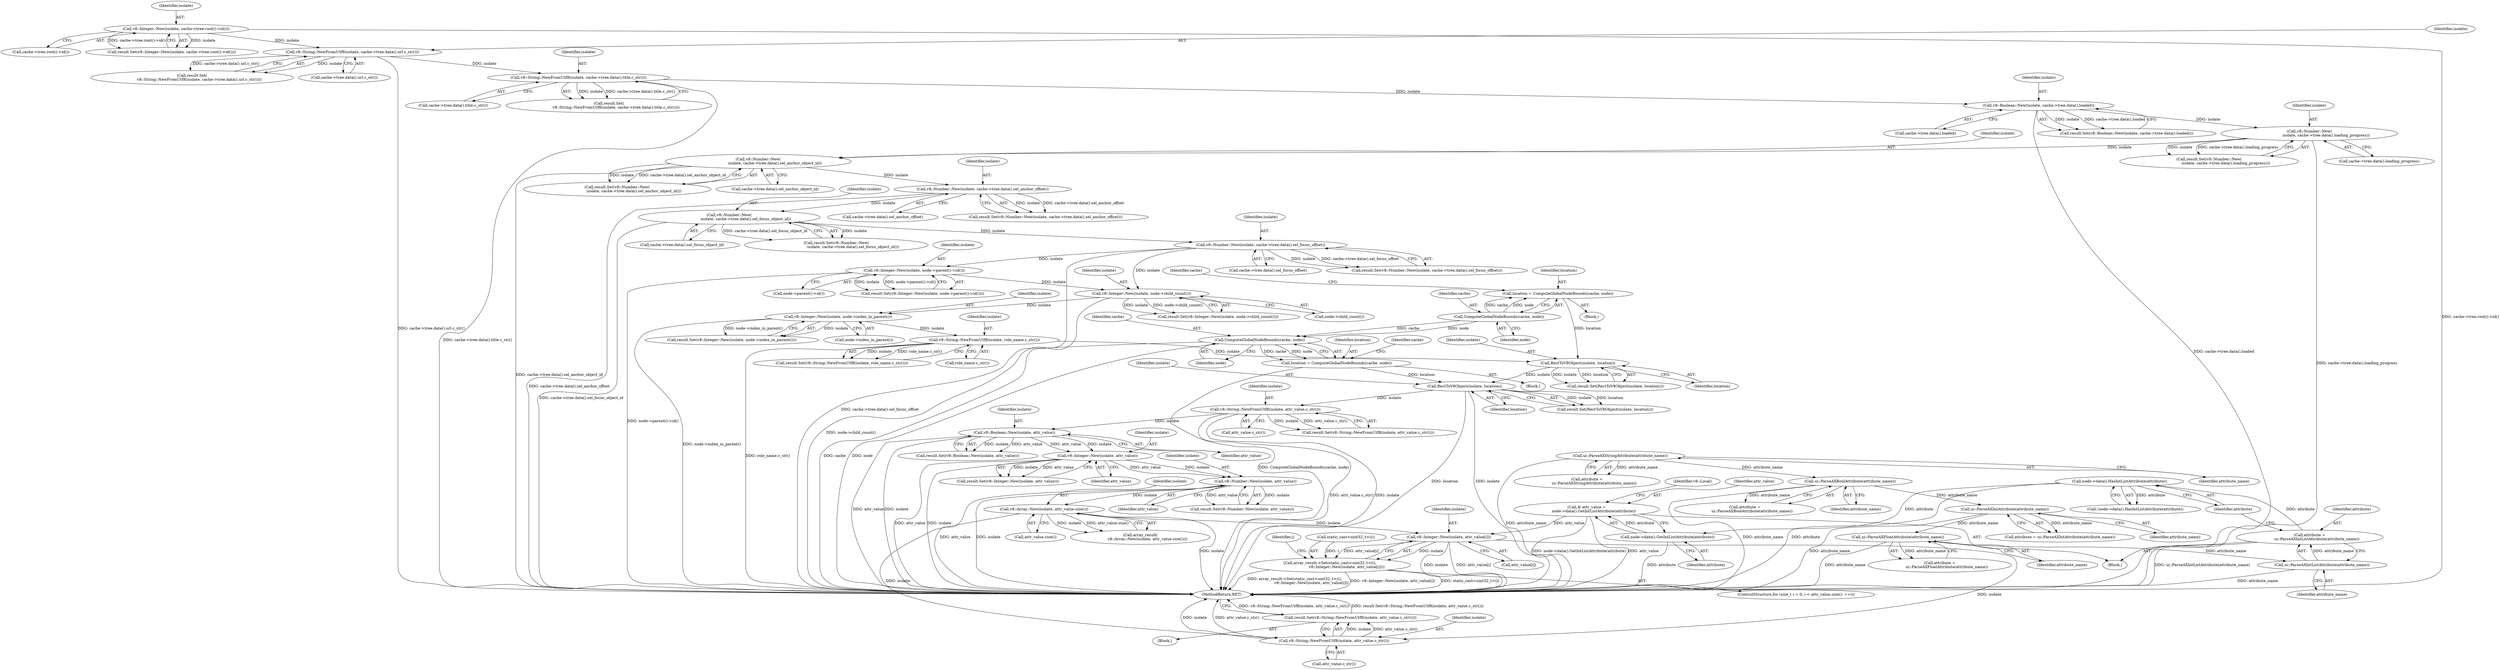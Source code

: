 digraph "0_Chrome_14ff9d0cded8ae8032ef027d1f33c6666a695019@array" {
"1000462" [label="(Call,v8::Integer::New(isolate, attr_value[i]))"];
"1000445" [label="(Call,v8::Array::New(isolate, attr_value.size()))"];
"1000421" [label="(Call,v8::Number::New(isolate, attr_value))"];
"1000403" [label="(Call,v8::Integer::New(isolate, attr_value))"];
"1000385" [label="(Call,v8::Boolean::New(isolate, attr_value))"];
"1000367" [label="(Call,v8::String::NewFromUtf8(isolate, attr_value.c_str()))"];
"1000349" [label="(Call,RectToV8Object(isolate, location))"];
"1000221" [label="(Call,RectToV8Object(isolate, location))"];
"1000206" [label="(Call,v8::String::NewFromUtf8(isolate, role_name.c_str()))"];
"1000194" [label="(Call,v8::Integer::New(isolate, node->index_in_parent()))"];
"1000189" [label="(Call,v8::Integer::New(isolate, node->child_count()))"];
"1000184" [label="(Call,v8::Integer::New(isolate, node->parent()->id()))"];
"1000175" [label="(Call,v8::Number::New(isolate, cache->tree.data().sel_focus_offset))"];
"1000168" [label="(Call,v8::Number::New(\n                            isolate, cache->tree.data().sel_focus_object_id))"];
"1000161" [label="(Call,v8::Number::New(isolate, cache->tree.data().sel_anchor_offset))"];
"1000154" [label="(Call,v8::Number::New(\n                            isolate, cache->tree.data().sel_anchor_object_id))"];
"1000147" [label="(Call,v8::Number::New(\n                            isolate, cache->tree.data().loading_progress))"];
"1000140" [label="(Call,v8::Boolean::New(isolate, cache->tree.data().loaded))"];
"1000135" [label="(Call,v8::String::NewFromUtf8(isolate, cache->tree.data().title.c_str()))"];
"1000130" [label="(Call,v8::String::NewFromUtf8(isolate, cache->tree.data().url.c_str()))"];
"1000125" [label="(Call,v8::Integer::New(isolate, cache->tree.root()->id()))"];
"1000211" [label="(Call,location = ComputeGlobalNodeBounds(cache, node))"];
"1000213" [label="(Call,ComputeGlobalNodeBounds(cache, node))"];
"1000226" [label="(Call,location = ComputeGlobalNodeBounds(cache, node))"];
"1000228" [label="(Call,ComputeGlobalNodeBounds(cache, node))"];
"1000436" [label="(Call,& attr_value =\n            node->data().GetIntListAttribute(attribute))"];
"1000438" [label="(Call,node->data().GetIntListAttribute(attribute))"];
"1000432" [label="(Call,node->data().HasIntListAttribute(attribute))"];
"1000426" [label="(Call,attribute =\n            ui::ParseAXIntListAttribute(attribute_name))"];
"1000428" [label="(Call,ui::ParseAXIntListAttribute(attribute_name))"];
"1000410" [label="(Call,ui::ParseAXFloatAttribute(attribute_name))"];
"1000392" [label="(Call,ui::ParseAXIntAttribute(attribute_name))"];
"1000374" [label="(Call,ui::ParseAXBoolAttribute(attribute_name))"];
"1000356" [label="(Call,ui::ParseAXStringAttribute(attribute_name))"];
"1000458" [label="(Call,array_result->Set(static_cast<uint32_t>(i),\n                            v8::Integer::New(isolate, attr_value[i])))"];
"1000479" [label="(Call,v8::String::NewFromUtf8(isolate, attr_value.c_str()))"];
"1000478" [label="(Call,result.Set(v8::String::NewFromUtf8(isolate, attr_value.c_str())))"];
"1000448" [label="(ControlStructure,for (size_t i = 0; i < attr_value.size(); ++i))"];
"1000177" [label="(Call,cache->tree.data().sel_focus_offset)"];
"1000215" [label="(Identifier,node)"];
"1000230" [label="(Identifier,node)"];
"1000480" [label="(Identifier,isolate)"];
"1000222" [label="(Identifier,isolate)"];
"1000153" [label="(Call,result.Set(v8::Number::New(\n                            isolate, cache->tree.data().sel_anchor_object_id)))"];
"1000350" [label="(Identifier,isolate)"];
"1000469" [label="(Block,)"];
"1000372" [label="(Call,attribute =\n            ui::ParseAXBoolAttribute(attribute_name))"];
"1000458" [label="(Call,array_result->Set(static_cast<uint32_t>(i),\n                            v8::Integer::New(isolate, attr_value[i])))"];
"1000375" [label="(Identifier,attribute_name)"];
"1000154" [label="(Call,v8::Number::New(\n                            isolate, cache->tree.data().sel_anchor_object_id))"];
"1000354" [label="(Call,attribute =\n            ui::ParseAXStringAttribute(attribute_name))"];
"1000131" [label="(Identifier,isolate)"];
"1000402" [label="(Call,result.Set(v8::Integer::New(isolate, attr_value)))"];
"1000403" [label="(Call,v8::Integer::New(isolate, attr_value))"];
"1000422" [label="(Identifier,isolate)"];
"1000462" [label="(Call,v8::Integer::New(isolate, attr_value[i]))"];
"1000193" [label="(Call,result.Set(v8::Integer::New(isolate, node->index_in_parent())))"];
"1000431" [label="(Call,!node->data().HasIntListAttribute(attribute))"];
"1000445" [label="(Call,v8::Array::New(isolate, attr_value.size()))"];
"1000392" [label="(Call,ui::ParseAXIntAttribute(attribute_name))"];
"1000228" [label="(Call,ComputeGlobalNodeBounds(cache, node))"];
"1000147" [label="(Call,v8::Number::New(\n                            isolate, cache->tree.data().loading_progress))"];
"1000184" [label="(Call,v8::Integer::New(isolate, node->parent()->id()))"];
"1000142" [label="(Call,cache->tree.data().loaded)"];
"1000420" [label="(Call,result.Set(v8::Number::New(isolate, attr_value)))"];
"1000357" [label="(Identifier,attribute_name)"];
"1000135" [label="(Call,v8::String::NewFromUtf8(isolate, cache->tree.data().title.c_str()))"];
"1000386" [label="(Identifier,isolate)"];
"1000233" [label="(Identifier,cache)"];
"1000229" [label="(Identifier,cache)"];
"1000208" [label="(Call,role_name.c_str())"];
"1000156" [label="(Call,cache->tree.data().sel_anchor_object_id)"];
"1000457" [label="(Identifier,i)"];
"1000429" [label="(Identifier,attribute_name)"];
"1000183" [label="(Call,result.Set(v8::Integer::New(isolate, node->parent()->id())))"];
"1000446" [label="(Identifier,isolate)"];
"1000348" [label="(Call,result.Set(RectToV8Object(isolate, location)))"];
"1000366" [label="(Call,result.Set(v8::String::NewFromUtf8(isolate, attr_value.c_str())))"];
"1000390" [label="(Call,attribute = ui::ParseAXIntAttribute(attribute_name))"];
"1000139" [label="(Call,result.Set(v8::Boolean::New(isolate, cache->tree.data().loaded)))"];
"1000421" [label="(Call,v8::Number::New(isolate, attr_value))"];
"1000438" [label="(Call,node->data().GetIntListAttribute(attribute))"];
"1000478" [label="(Call,result.Set(v8::String::NewFromUtf8(isolate, attr_value.c_str())))"];
"1000393" [label="(Identifier,attribute_name)"];
"1000161" [label="(Call,v8::Number::New(isolate, cache->tree.data().sel_anchor_offset))"];
"1000368" [label="(Identifier,isolate)"];
"1000464" [label="(Call,attr_value[i])"];
"1000405" [label="(Identifier,attr_value)"];
"1000214" [label="(Identifier,cache)"];
"1000194" [label="(Call,v8::Integer::New(isolate, node->index_in_parent()))"];
"1000206" [label="(Call,v8::String::NewFromUtf8(isolate, role_name.c_str()))"];
"1000205" [label="(Call,result.Set(v8::String::NewFromUtf8(isolate, role_name.c_str())))"];
"1000130" [label="(Call,v8::String::NewFromUtf8(isolate, cache->tree.data().url.c_str()))"];
"1000129" [label="(Call,result.Set(\n            v8::String::NewFromUtf8(isolate, cache->tree.data().url.c_str())))"];
"1000211" [label="(Call,location = ComputeGlobalNodeBounds(cache, node))"];
"1000196" [label="(Call,node->index_in_parent())"];
"1000175" [label="(Call,v8::Number::New(isolate, cache->tree.data().sel_focus_offset))"];
"1000174" [label="(Call,result.Set(v8::Number::New(isolate, cache->tree.data().sel_focus_offset)))"];
"1000424" [label="(Block,)"];
"1000185" [label="(Identifier,isolate)"];
"1000221" [label="(Call,RectToV8Object(isolate, location))"];
"1000168" [label="(Call,v8::Number::New(\n                            isolate, cache->tree.data().sel_focus_object_id))"];
"1000411" [label="(Identifier,attribute_name)"];
"1000220" [label="(Call,result.Set(RectToV8Object(isolate, location)))"];
"1000188" [label="(Call,result.Set(v8::Integer::New(isolate, node->child_count())))"];
"1000463" [label="(Identifier,isolate)"];
"1000189" [label="(Call,v8::Integer::New(isolate, node->child_count()))"];
"1000162" [label="(Identifier,isolate)"];
"1000367" [label="(Call,v8::String::NewFromUtf8(isolate, attr_value.c_str()))"];
"1000439" [label="(Identifier,attribute)"];
"1000146" [label="(Call,result.Set(v8::Number::New(\n                            isolate, cache->tree.data().loading_progress)))"];
"1000408" [label="(Call,attribute =\n            ui::ParseAXFloatAttribute(attribute_name))"];
"1000387" [label="(Identifier,attr_value)"];
"1000226" [label="(Call,location = ComputeGlobalNodeBounds(cache, node))"];
"1000190" [label="(Identifier,isolate)"];
"1000191" [label="(Call,node->child_count())"];
"1000169" [label="(Identifier,isolate)"];
"1000141" [label="(Identifier,isolate)"];
"1000385" [label="(Call,v8::Boolean::New(isolate, attr_value))"];
"1000437" [label="(Identifier,attr_value)"];
"1000433" [label="(Identifier,attribute)"];
"1000149" [label="(Call,cache->tree.data().loading_progress)"];
"1000207" [label="(Identifier,isolate)"];
"1000160" [label="(Call,result.Set(v8::Number::New(isolate, cache->tree.data().sel_anchor_offset)))"];
"1000218" [label="(Identifier,cache)"];
"1000428" [label="(Call,ui::ParseAXIntListAttribute(attribute_name))"];
"1000224" [label="(Block,)"];
"1000351" [label="(Identifier,location)"];
"1000195" [label="(Identifier,isolate)"];
"1000356" [label="(Call,ui::ParseAXStringAttribute(attribute_name))"];
"1000227" [label="(Identifier,location)"];
"1000167" [label="(Call,result.Set(v8::Number::New(\n                            isolate, cache->tree.data().sel_focus_object_id)))"];
"1000410" [label="(Call,ui::ParseAXFloatAttribute(attribute_name))"];
"1000155" [label="(Identifier,isolate)"];
"1000209" [label="(Block,)"];
"1000426" [label="(Call,attribute =\n            ui::ParseAXIntListAttribute(attribute_name))"];
"1000479" [label="(Call,v8::String::NewFromUtf8(isolate, attr_value.c_str()))"];
"1000404" [label="(Identifier,isolate)"];
"1000186" [label="(Call,node->parent()->id())"];
"1000349" [label="(Call,RectToV8Object(isolate, location))"];
"1000132" [label="(Call,cache->tree.data().url.c_str())"];
"1000447" [label="(Call,attr_value.size())"];
"1000176" [label="(Identifier,isolate)"];
"1000444" [label="(Call,array_result(\n            v8::Array::New(isolate, attr_value.size())))"];
"1000148" [label="(Identifier,isolate)"];
"1000459" [label="(Call,static_cast<uint32_t>(i))"];
"1000163" [label="(Call,cache->tree.data().sel_anchor_offset)"];
"1000482" [label="(MethodReturn,RET)"];
"1000369" [label="(Call,attr_value.c_str())"];
"1000436" [label="(Call,& attr_value =\n            node->data().GetIntListAttribute(attribute))"];
"1000384" [label="(Call,result.Set(v8::Boolean::New(isolate, attr_value)))"];
"1000213" [label="(Call,ComputeGlobalNodeBounds(cache, node))"];
"1000140" [label="(Call,v8::Boolean::New(isolate, cache->tree.data().loaded))"];
"1000137" [label="(Call,cache->tree.data().title.c_str())"];
"1000212" [label="(Identifier,location)"];
"1000127" [label="(Call,cache->tree.root()->id())"];
"1000441" [label="(Identifier,v8::Local)"];
"1000126" [label="(Identifier,isolate)"];
"1000427" [label="(Identifier,attribute)"];
"1000223" [label="(Identifier,location)"];
"1000374" [label="(Call,ui::ParseAXBoolAttribute(attribute_name))"];
"1000170" [label="(Call,cache->tree.data().sel_focus_object_id)"];
"1000125" [label="(Call,v8::Integer::New(isolate, cache->tree.root()->id()))"];
"1000423" [label="(Identifier,attr_value)"];
"1000136" [label="(Identifier,isolate)"];
"1000432" [label="(Call,node->data().HasIntListAttribute(attribute))"];
"1000124" [label="(Call,result.Set(v8::Integer::New(isolate, cache->tree.root()->id())))"];
"1000481" [label="(Call,attr_value.c_str())"];
"1000134" [label="(Call,result.Set(\n            v8::String::NewFromUtf8(isolate, cache->tree.data().title.c_str())))"];
"1000462" -> "1000458"  [label="AST: "];
"1000462" -> "1000464"  [label="CFG: "];
"1000463" -> "1000462"  [label="AST: "];
"1000464" -> "1000462"  [label="AST: "];
"1000458" -> "1000462"  [label="CFG: "];
"1000462" -> "1000482"  [label="DDG: isolate"];
"1000462" -> "1000482"  [label="DDG: attr_value[i]"];
"1000462" -> "1000458"  [label="DDG: isolate"];
"1000462" -> "1000458"  [label="DDG: attr_value[i]"];
"1000445" -> "1000462"  [label="DDG: isolate"];
"1000436" -> "1000462"  [label="DDG: attr_value"];
"1000462" -> "1000479"  [label="DDG: isolate"];
"1000445" -> "1000444"  [label="AST: "];
"1000445" -> "1000447"  [label="CFG: "];
"1000446" -> "1000445"  [label="AST: "];
"1000447" -> "1000445"  [label="AST: "];
"1000444" -> "1000445"  [label="CFG: "];
"1000445" -> "1000482"  [label="DDG: isolate"];
"1000445" -> "1000444"  [label="DDG: isolate"];
"1000445" -> "1000444"  [label="DDG: attr_value.size()"];
"1000421" -> "1000445"  [label="DDG: isolate"];
"1000445" -> "1000479"  [label="DDG: isolate"];
"1000421" -> "1000420"  [label="AST: "];
"1000421" -> "1000423"  [label="CFG: "];
"1000422" -> "1000421"  [label="AST: "];
"1000423" -> "1000421"  [label="AST: "];
"1000420" -> "1000421"  [label="CFG: "];
"1000421" -> "1000482"  [label="DDG: attr_value"];
"1000421" -> "1000482"  [label="DDG: isolate"];
"1000421" -> "1000420"  [label="DDG: isolate"];
"1000421" -> "1000420"  [label="DDG: attr_value"];
"1000403" -> "1000421"  [label="DDG: isolate"];
"1000403" -> "1000421"  [label="DDG: attr_value"];
"1000403" -> "1000402"  [label="AST: "];
"1000403" -> "1000405"  [label="CFG: "];
"1000404" -> "1000403"  [label="AST: "];
"1000405" -> "1000403"  [label="AST: "];
"1000402" -> "1000403"  [label="CFG: "];
"1000403" -> "1000482"  [label="DDG: attr_value"];
"1000403" -> "1000482"  [label="DDG: isolate"];
"1000403" -> "1000402"  [label="DDG: isolate"];
"1000403" -> "1000402"  [label="DDG: attr_value"];
"1000385" -> "1000403"  [label="DDG: isolate"];
"1000385" -> "1000403"  [label="DDG: attr_value"];
"1000385" -> "1000384"  [label="AST: "];
"1000385" -> "1000387"  [label="CFG: "];
"1000386" -> "1000385"  [label="AST: "];
"1000387" -> "1000385"  [label="AST: "];
"1000384" -> "1000385"  [label="CFG: "];
"1000385" -> "1000482"  [label="DDG: attr_value"];
"1000385" -> "1000482"  [label="DDG: isolate"];
"1000385" -> "1000384"  [label="DDG: isolate"];
"1000385" -> "1000384"  [label="DDG: attr_value"];
"1000367" -> "1000385"  [label="DDG: isolate"];
"1000367" -> "1000366"  [label="AST: "];
"1000367" -> "1000369"  [label="CFG: "];
"1000368" -> "1000367"  [label="AST: "];
"1000369" -> "1000367"  [label="AST: "];
"1000366" -> "1000367"  [label="CFG: "];
"1000367" -> "1000482"  [label="DDG: attr_value.c_str()"];
"1000367" -> "1000482"  [label="DDG: isolate"];
"1000367" -> "1000366"  [label="DDG: isolate"];
"1000367" -> "1000366"  [label="DDG: attr_value.c_str()"];
"1000349" -> "1000367"  [label="DDG: isolate"];
"1000349" -> "1000348"  [label="AST: "];
"1000349" -> "1000351"  [label="CFG: "];
"1000350" -> "1000349"  [label="AST: "];
"1000351" -> "1000349"  [label="AST: "];
"1000348" -> "1000349"  [label="CFG: "];
"1000349" -> "1000482"  [label="DDG: location"];
"1000349" -> "1000482"  [label="DDG: isolate"];
"1000349" -> "1000348"  [label="DDG: isolate"];
"1000349" -> "1000348"  [label="DDG: location"];
"1000221" -> "1000349"  [label="DDG: isolate"];
"1000226" -> "1000349"  [label="DDG: location"];
"1000221" -> "1000220"  [label="AST: "];
"1000221" -> "1000223"  [label="CFG: "];
"1000222" -> "1000221"  [label="AST: "];
"1000223" -> "1000221"  [label="AST: "];
"1000220" -> "1000221"  [label="CFG: "];
"1000221" -> "1000220"  [label="DDG: isolate"];
"1000221" -> "1000220"  [label="DDG: location"];
"1000206" -> "1000221"  [label="DDG: isolate"];
"1000211" -> "1000221"  [label="DDG: location"];
"1000206" -> "1000205"  [label="AST: "];
"1000206" -> "1000208"  [label="CFG: "];
"1000207" -> "1000206"  [label="AST: "];
"1000208" -> "1000206"  [label="AST: "];
"1000205" -> "1000206"  [label="CFG: "];
"1000206" -> "1000482"  [label="DDG: role_name.c_str()"];
"1000206" -> "1000205"  [label="DDG: isolate"];
"1000206" -> "1000205"  [label="DDG: role_name.c_str()"];
"1000194" -> "1000206"  [label="DDG: isolate"];
"1000194" -> "1000193"  [label="AST: "];
"1000194" -> "1000196"  [label="CFG: "];
"1000195" -> "1000194"  [label="AST: "];
"1000196" -> "1000194"  [label="AST: "];
"1000193" -> "1000194"  [label="CFG: "];
"1000194" -> "1000482"  [label="DDG: node->index_in_parent()"];
"1000194" -> "1000193"  [label="DDG: isolate"];
"1000194" -> "1000193"  [label="DDG: node->index_in_parent()"];
"1000189" -> "1000194"  [label="DDG: isolate"];
"1000189" -> "1000188"  [label="AST: "];
"1000189" -> "1000191"  [label="CFG: "];
"1000190" -> "1000189"  [label="AST: "];
"1000191" -> "1000189"  [label="AST: "];
"1000188" -> "1000189"  [label="CFG: "];
"1000189" -> "1000482"  [label="DDG: node->child_count()"];
"1000189" -> "1000188"  [label="DDG: isolate"];
"1000189" -> "1000188"  [label="DDG: node->child_count()"];
"1000184" -> "1000189"  [label="DDG: isolate"];
"1000175" -> "1000189"  [label="DDG: isolate"];
"1000184" -> "1000183"  [label="AST: "];
"1000184" -> "1000186"  [label="CFG: "];
"1000185" -> "1000184"  [label="AST: "];
"1000186" -> "1000184"  [label="AST: "];
"1000183" -> "1000184"  [label="CFG: "];
"1000184" -> "1000482"  [label="DDG: node->parent()->id()"];
"1000184" -> "1000183"  [label="DDG: isolate"];
"1000184" -> "1000183"  [label="DDG: node->parent()->id()"];
"1000175" -> "1000184"  [label="DDG: isolate"];
"1000175" -> "1000174"  [label="AST: "];
"1000175" -> "1000177"  [label="CFG: "];
"1000176" -> "1000175"  [label="AST: "];
"1000177" -> "1000175"  [label="AST: "];
"1000174" -> "1000175"  [label="CFG: "];
"1000175" -> "1000482"  [label="DDG: cache->tree.data().sel_focus_offset"];
"1000175" -> "1000174"  [label="DDG: isolate"];
"1000175" -> "1000174"  [label="DDG: cache->tree.data().sel_focus_offset"];
"1000168" -> "1000175"  [label="DDG: isolate"];
"1000168" -> "1000167"  [label="AST: "];
"1000168" -> "1000170"  [label="CFG: "];
"1000169" -> "1000168"  [label="AST: "];
"1000170" -> "1000168"  [label="AST: "];
"1000167" -> "1000168"  [label="CFG: "];
"1000168" -> "1000482"  [label="DDG: cache->tree.data().sel_focus_object_id"];
"1000168" -> "1000167"  [label="DDG: isolate"];
"1000168" -> "1000167"  [label="DDG: cache->tree.data().sel_focus_object_id"];
"1000161" -> "1000168"  [label="DDG: isolate"];
"1000161" -> "1000160"  [label="AST: "];
"1000161" -> "1000163"  [label="CFG: "];
"1000162" -> "1000161"  [label="AST: "];
"1000163" -> "1000161"  [label="AST: "];
"1000160" -> "1000161"  [label="CFG: "];
"1000161" -> "1000482"  [label="DDG: cache->tree.data().sel_anchor_offset"];
"1000161" -> "1000160"  [label="DDG: isolate"];
"1000161" -> "1000160"  [label="DDG: cache->tree.data().sel_anchor_offset"];
"1000154" -> "1000161"  [label="DDG: isolate"];
"1000154" -> "1000153"  [label="AST: "];
"1000154" -> "1000156"  [label="CFG: "];
"1000155" -> "1000154"  [label="AST: "];
"1000156" -> "1000154"  [label="AST: "];
"1000153" -> "1000154"  [label="CFG: "];
"1000154" -> "1000482"  [label="DDG: cache->tree.data().sel_anchor_object_id"];
"1000154" -> "1000153"  [label="DDG: isolate"];
"1000154" -> "1000153"  [label="DDG: cache->tree.data().sel_anchor_object_id"];
"1000147" -> "1000154"  [label="DDG: isolate"];
"1000147" -> "1000146"  [label="AST: "];
"1000147" -> "1000149"  [label="CFG: "];
"1000148" -> "1000147"  [label="AST: "];
"1000149" -> "1000147"  [label="AST: "];
"1000146" -> "1000147"  [label="CFG: "];
"1000147" -> "1000482"  [label="DDG: cache->tree.data().loading_progress"];
"1000147" -> "1000146"  [label="DDG: isolate"];
"1000147" -> "1000146"  [label="DDG: cache->tree.data().loading_progress"];
"1000140" -> "1000147"  [label="DDG: isolate"];
"1000140" -> "1000139"  [label="AST: "];
"1000140" -> "1000142"  [label="CFG: "];
"1000141" -> "1000140"  [label="AST: "];
"1000142" -> "1000140"  [label="AST: "];
"1000139" -> "1000140"  [label="CFG: "];
"1000140" -> "1000482"  [label="DDG: cache->tree.data().loaded"];
"1000140" -> "1000139"  [label="DDG: isolate"];
"1000140" -> "1000139"  [label="DDG: cache->tree.data().loaded"];
"1000135" -> "1000140"  [label="DDG: isolate"];
"1000135" -> "1000134"  [label="AST: "];
"1000135" -> "1000137"  [label="CFG: "];
"1000136" -> "1000135"  [label="AST: "];
"1000137" -> "1000135"  [label="AST: "];
"1000134" -> "1000135"  [label="CFG: "];
"1000135" -> "1000482"  [label="DDG: cache->tree.data().title.c_str()"];
"1000135" -> "1000134"  [label="DDG: isolate"];
"1000135" -> "1000134"  [label="DDG: cache->tree.data().title.c_str()"];
"1000130" -> "1000135"  [label="DDG: isolate"];
"1000130" -> "1000129"  [label="AST: "];
"1000130" -> "1000132"  [label="CFG: "];
"1000131" -> "1000130"  [label="AST: "];
"1000132" -> "1000130"  [label="AST: "];
"1000129" -> "1000130"  [label="CFG: "];
"1000130" -> "1000482"  [label="DDG: cache->tree.data().url.c_str()"];
"1000130" -> "1000129"  [label="DDG: isolate"];
"1000130" -> "1000129"  [label="DDG: cache->tree.data().url.c_str()"];
"1000125" -> "1000130"  [label="DDG: isolate"];
"1000125" -> "1000124"  [label="AST: "];
"1000125" -> "1000127"  [label="CFG: "];
"1000126" -> "1000125"  [label="AST: "];
"1000127" -> "1000125"  [label="AST: "];
"1000124" -> "1000125"  [label="CFG: "];
"1000125" -> "1000482"  [label="DDG: cache->tree.root()->id()"];
"1000125" -> "1000124"  [label="DDG: isolate"];
"1000125" -> "1000124"  [label="DDG: cache->tree.root()->id()"];
"1000211" -> "1000209"  [label="AST: "];
"1000211" -> "1000213"  [label="CFG: "];
"1000212" -> "1000211"  [label="AST: "];
"1000213" -> "1000211"  [label="AST: "];
"1000218" -> "1000211"  [label="CFG: "];
"1000213" -> "1000211"  [label="DDG: cache"];
"1000213" -> "1000211"  [label="DDG: node"];
"1000213" -> "1000215"  [label="CFG: "];
"1000214" -> "1000213"  [label="AST: "];
"1000215" -> "1000213"  [label="AST: "];
"1000213" -> "1000228"  [label="DDG: cache"];
"1000213" -> "1000228"  [label="DDG: node"];
"1000226" -> "1000224"  [label="AST: "];
"1000226" -> "1000228"  [label="CFG: "];
"1000227" -> "1000226"  [label="AST: "];
"1000228" -> "1000226"  [label="AST: "];
"1000233" -> "1000226"  [label="CFG: "];
"1000226" -> "1000482"  [label="DDG: ComputeGlobalNodeBounds(cache, node)"];
"1000228" -> "1000226"  [label="DDG: cache"];
"1000228" -> "1000226"  [label="DDG: node"];
"1000228" -> "1000230"  [label="CFG: "];
"1000229" -> "1000228"  [label="AST: "];
"1000230" -> "1000228"  [label="AST: "];
"1000228" -> "1000482"  [label="DDG: cache"];
"1000228" -> "1000482"  [label="DDG: node"];
"1000436" -> "1000424"  [label="AST: "];
"1000436" -> "1000438"  [label="CFG: "];
"1000437" -> "1000436"  [label="AST: "];
"1000438" -> "1000436"  [label="AST: "];
"1000441" -> "1000436"  [label="CFG: "];
"1000436" -> "1000482"  [label="DDG: attr_value"];
"1000436" -> "1000482"  [label="DDG: node->data().GetIntListAttribute(attribute)"];
"1000438" -> "1000436"  [label="DDG: attribute"];
"1000438" -> "1000439"  [label="CFG: "];
"1000439" -> "1000438"  [label="AST: "];
"1000438" -> "1000482"  [label="DDG: attribute"];
"1000432" -> "1000438"  [label="DDG: attribute"];
"1000432" -> "1000431"  [label="AST: "];
"1000432" -> "1000433"  [label="CFG: "];
"1000433" -> "1000432"  [label="AST: "];
"1000431" -> "1000432"  [label="CFG: "];
"1000432" -> "1000482"  [label="DDG: attribute"];
"1000432" -> "1000431"  [label="DDG: attribute"];
"1000426" -> "1000432"  [label="DDG: attribute"];
"1000426" -> "1000424"  [label="AST: "];
"1000426" -> "1000428"  [label="CFG: "];
"1000427" -> "1000426"  [label="AST: "];
"1000428" -> "1000426"  [label="AST: "];
"1000433" -> "1000426"  [label="CFG: "];
"1000426" -> "1000482"  [label="DDG: ui::ParseAXIntListAttribute(attribute_name)"];
"1000428" -> "1000426"  [label="DDG: attribute_name"];
"1000428" -> "1000429"  [label="CFG: "];
"1000429" -> "1000428"  [label="AST: "];
"1000428" -> "1000482"  [label="DDG: attribute_name"];
"1000410" -> "1000428"  [label="DDG: attribute_name"];
"1000410" -> "1000408"  [label="AST: "];
"1000410" -> "1000411"  [label="CFG: "];
"1000411" -> "1000410"  [label="AST: "];
"1000408" -> "1000410"  [label="CFG: "];
"1000410" -> "1000482"  [label="DDG: attribute_name"];
"1000410" -> "1000408"  [label="DDG: attribute_name"];
"1000392" -> "1000410"  [label="DDG: attribute_name"];
"1000392" -> "1000390"  [label="AST: "];
"1000392" -> "1000393"  [label="CFG: "];
"1000393" -> "1000392"  [label="AST: "];
"1000390" -> "1000392"  [label="CFG: "];
"1000392" -> "1000482"  [label="DDG: attribute_name"];
"1000392" -> "1000390"  [label="DDG: attribute_name"];
"1000374" -> "1000392"  [label="DDG: attribute_name"];
"1000374" -> "1000372"  [label="AST: "];
"1000374" -> "1000375"  [label="CFG: "];
"1000375" -> "1000374"  [label="AST: "];
"1000372" -> "1000374"  [label="CFG: "];
"1000374" -> "1000482"  [label="DDG: attribute_name"];
"1000374" -> "1000372"  [label="DDG: attribute_name"];
"1000356" -> "1000374"  [label="DDG: attribute_name"];
"1000356" -> "1000354"  [label="AST: "];
"1000356" -> "1000357"  [label="CFG: "];
"1000357" -> "1000356"  [label="AST: "];
"1000354" -> "1000356"  [label="CFG: "];
"1000356" -> "1000482"  [label="DDG: attribute_name"];
"1000356" -> "1000354"  [label="DDG: attribute_name"];
"1000458" -> "1000448"  [label="AST: "];
"1000459" -> "1000458"  [label="AST: "];
"1000457" -> "1000458"  [label="CFG: "];
"1000458" -> "1000482"  [label="DDG: static_cast<uint32_t>(i)"];
"1000458" -> "1000482"  [label="DDG: array_result->Set(static_cast<uint32_t>(i),\n                            v8::Integer::New(isolate, attr_value[i]))"];
"1000458" -> "1000482"  [label="DDG: v8::Integer::New(isolate, attr_value[i])"];
"1000459" -> "1000458"  [label="DDG: i"];
"1000479" -> "1000478"  [label="AST: "];
"1000479" -> "1000481"  [label="CFG: "];
"1000480" -> "1000479"  [label="AST: "];
"1000481" -> "1000479"  [label="AST: "];
"1000478" -> "1000479"  [label="CFG: "];
"1000479" -> "1000482"  [label="DDG: isolate"];
"1000479" -> "1000482"  [label="DDG: attr_value.c_str()"];
"1000479" -> "1000478"  [label="DDG: isolate"];
"1000479" -> "1000478"  [label="DDG: attr_value.c_str()"];
"1000478" -> "1000469"  [label="AST: "];
"1000482" -> "1000478"  [label="CFG: "];
"1000478" -> "1000482"  [label="DDG: v8::String::NewFromUtf8(isolate, attr_value.c_str())"];
"1000478" -> "1000482"  [label="DDG: result.Set(v8::String::NewFromUtf8(isolate, attr_value.c_str()))"];
}

